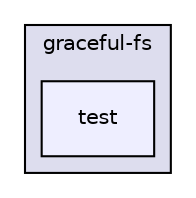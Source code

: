digraph "gulp-src/node_modules/gulp/node_modules/vinyl-fs/node_modules/glob-watcher/node_modules/gaze/node_modules/globule/node_modules/glob/node_modules/graceful-fs/test" {
  compound=true
  node [ fontsize="10", fontname="Helvetica"];
  edge [ labelfontsize="10", labelfontname="Helvetica"];
  subgraph clusterdir_5be8a6eea4cca874abab14e6d6124852 {
    graph [ bgcolor="#ddddee", pencolor="black", label="graceful-fs" fontname="Helvetica", fontsize="10", URL="dir_5be8a6eea4cca874abab14e6d6124852.html"]
  dir_57b44774298ea89c08cdf4a7b8be777b [shape=box, label="test", style="filled", fillcolor="#eeeeff", pencolor="black", URL="dir_57b44774298ea89c08cdf4a7b8be777b.html"];
  }
}
